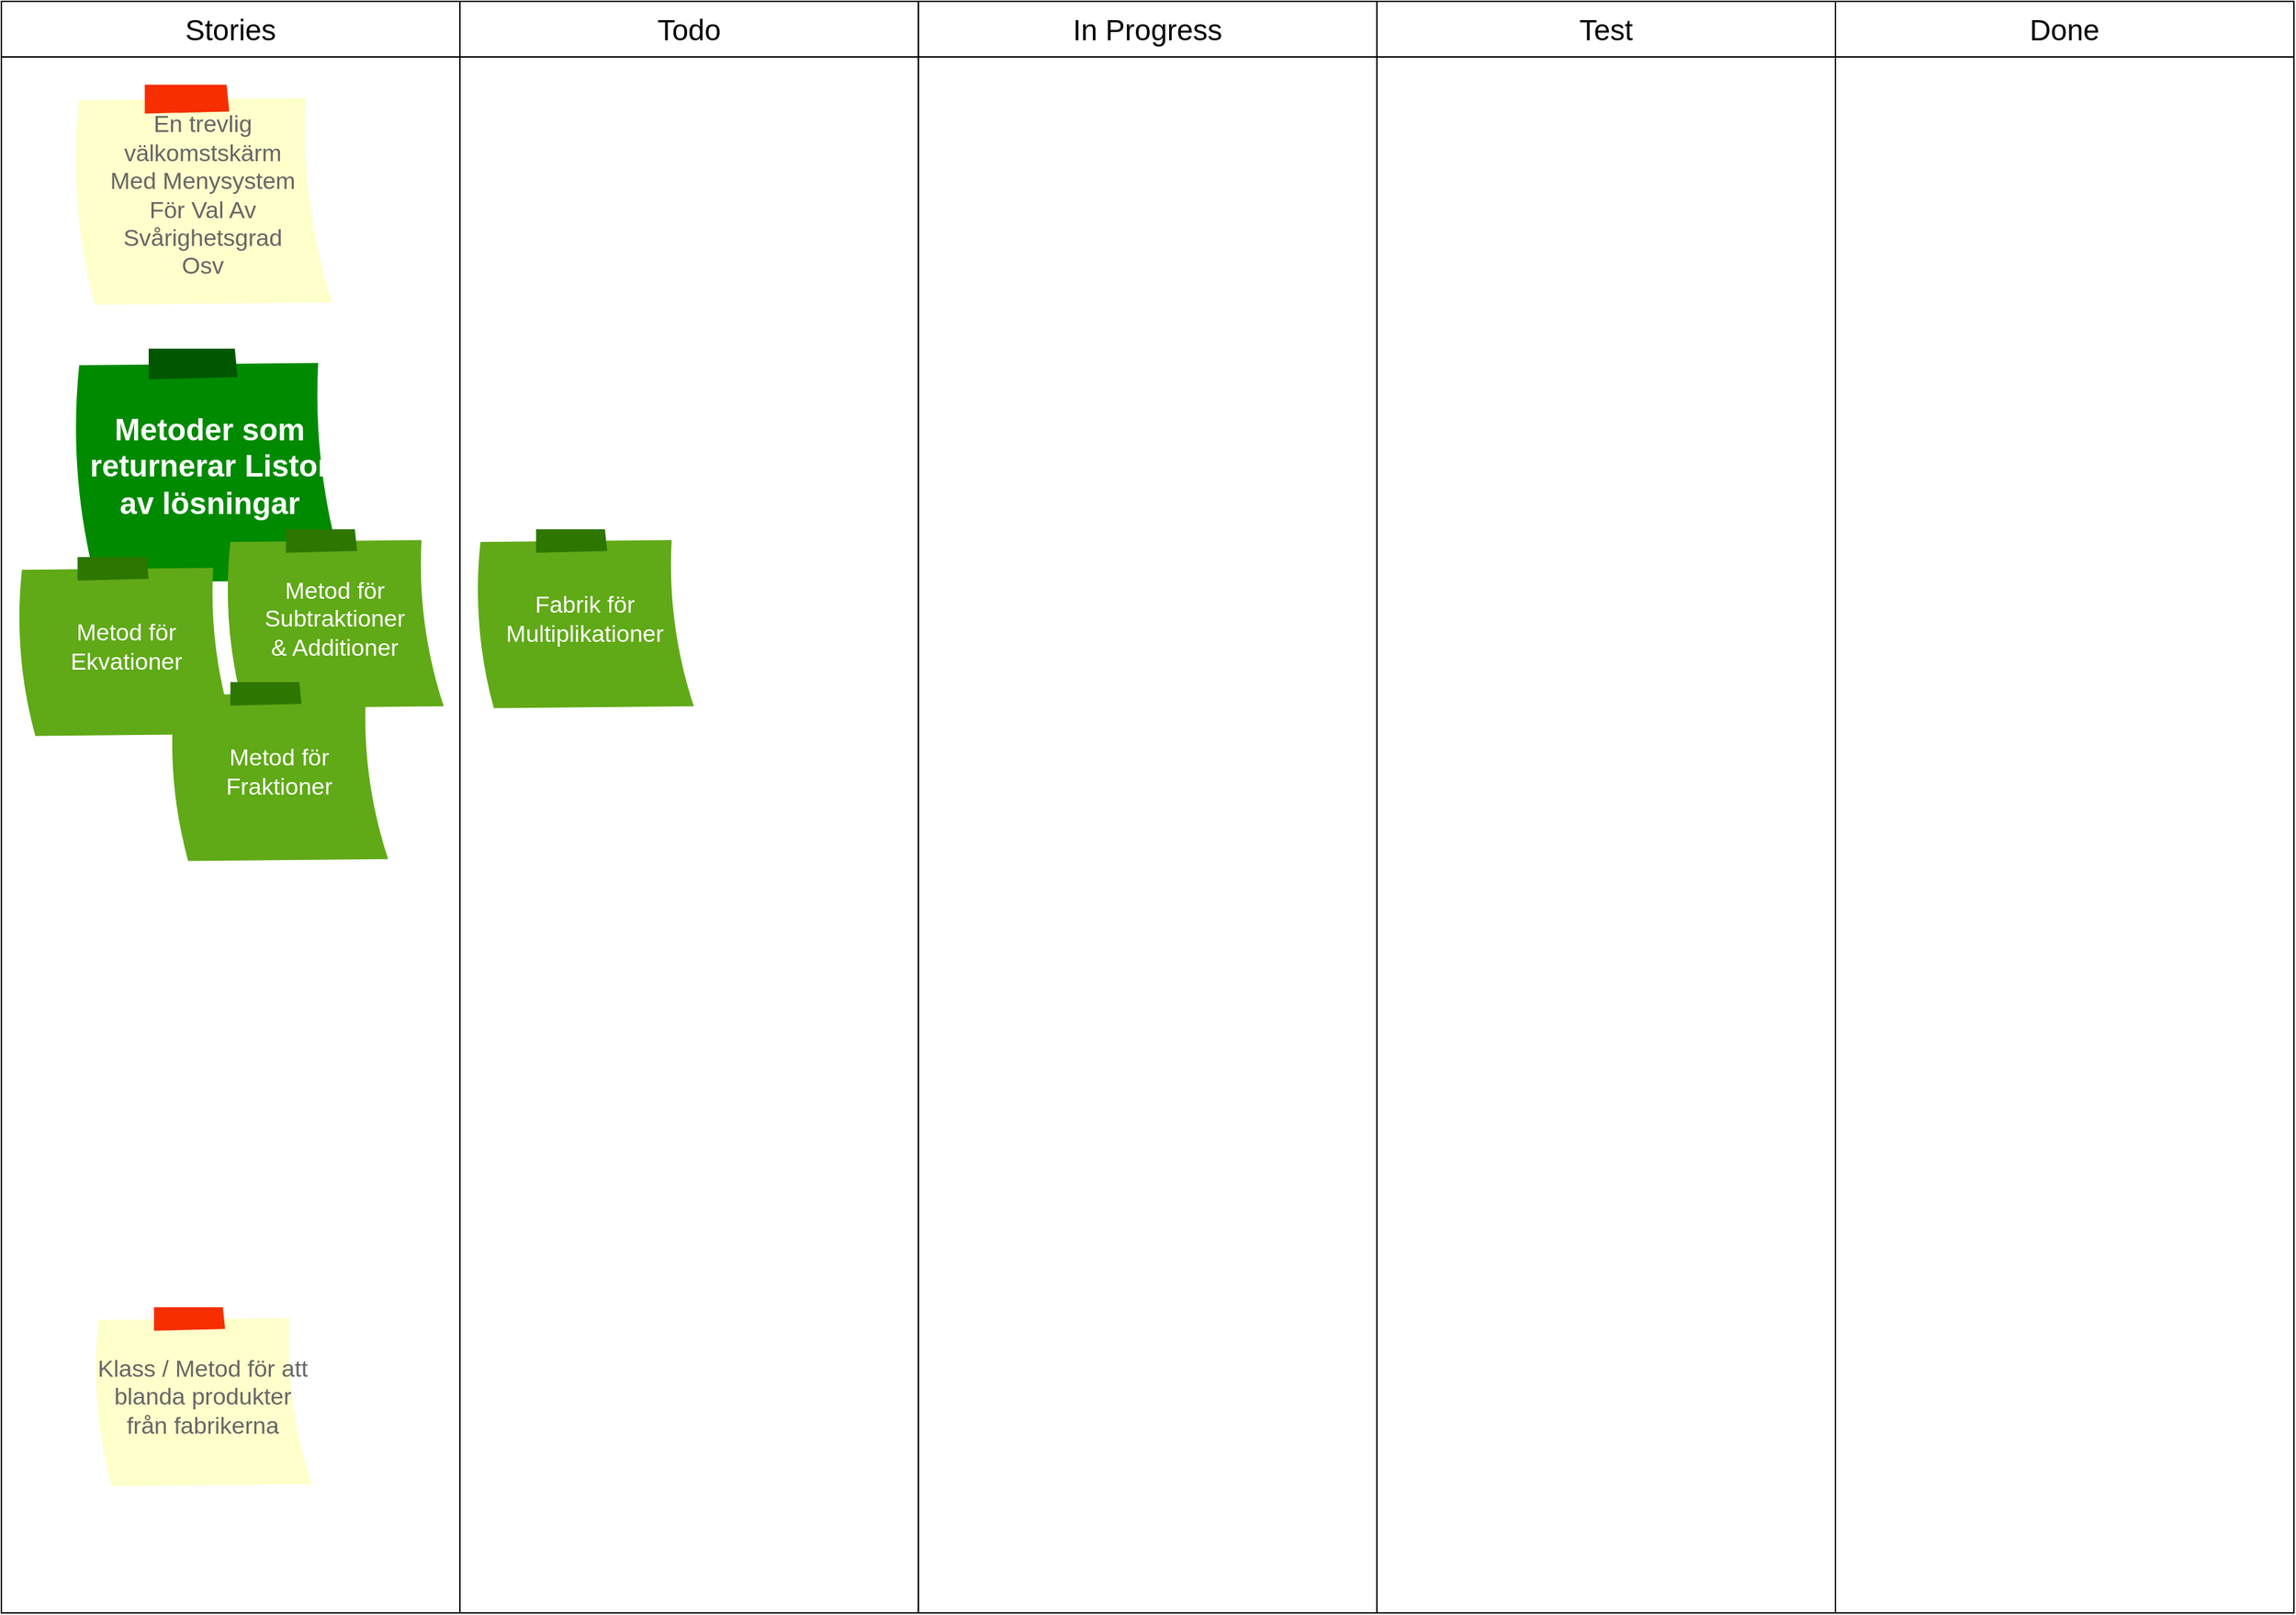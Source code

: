 <mxfile>
    <diagram id="UZQWn7GGHZrxWEEOcVtW" name="Page-1">
        <mxGraphModel dx="1182" dy="869" grid="1" gridSize="10" guides="1" tooltips="1" connect="1" arrows="1" fold="1" page="1" pageScale="1" pageWidth="827" pageHeight="1169" math="0" shadow="0">
            <root>
                <mxCell id="0"/>
                <mxCell id="1" parent="0"/>
                <mxCell id="2" value="" style="shape=table;startSize=0;container=1;collapsible=0;childLayout=tableLayout;" parent="1" vertex="1">
                    <mxGeometry y="40" width="1650" height="1120" as="geometry"/>
                </mxCell>
                <mxCell id="3" value="" style="shape=partialRectangle;collapsible=0;dropTarget=0;pointerEvents=0;fillColor=none;top=0;left=0;bottom=0;right=0;points=[[0,0.5],[1,0.5]];portConstraint=eastwest;" parent="2" vertex="1">
                    <mxGeometry width="1650" height="1120" as="geometry"/>
                </mxCell>
                <mxCell id="4" value="" style="shape=partialRectangle;html=1;whiteSpace=wrap;connectable=0;overflow=hidden;fillColor=none;top=0;left=0;bottom=0;right=0;pointerEvents=1;" parent="3" vertex="1">
                    <mxGeometry width="330" height="1120" as="geometry">
                        <mxRectangle width="330" height="1120" as="alternateBounds"/>
                    </mxGeometry>
                </mxCell>
                <mxCell id="5" value="" style="shape=partialRectangle;html=1;whiteSpace=wrap;connectable=0;overflow=hidden;fillColor=none;top=0;left=0;bottom=0;right=0;pointerEvents=1;" parent="3" vertex="1">
                    <mxGeometry x="330" width="330" height="1120" as="geometry">
                        <mxRectangle width="330" height="1120" as="alternateBounds"/>
                    </mxGeometry>
                </mxCell>
                <mxCell id="6" value="" style="shape=partialRectangle;html=1;whiteSpace=wrap;connectable=0;overflow=hidden;fillColor=none;top=0;left=0;bottom=0;right=0;pointerEvents=1;" parent="3" vertex="1">
                    <mxGeometry x="660" width="330" height="1120" as="geometry">
                        <mxRectangle width="330" height="1120" as="alternateBounds"/>
                    </mxGeometry>
                </mxCell>
                <mxCell id="7" value="" style="shape=partialRectangle;html=1;whiteSpace=wrap;connectable=0;overflow=hidden;fillColor=none;top=0;left=0;bottom=0;right=0;pointerEvents=1;" parent="3" vertex="1">
                    <mxGeometry x="990" width="330" height="1120" as="geometry">
                        <mxRectangle width="330" height="1120" as="alternateBounds"/>
                    </mxGeometry>
                </mxCell>
                <mxCell id="8" value="" style="shape=partialRectangle;html=1;whiteSpace=wrap;connectable=0;overflow=hidden;fillColor=none;top=0;left=0;bottom=0;right=0;pointerEvents=1;" parent="3" vertex="1">
                    <mxGeometry x="1320" width="330" height="1120" as="geometry">
                        <mxRectangle width="330" height="1120" as="alternateBounds"/>
                    </mxGeometry>
                </mxCell>
                <mxCell id="9" value="En trevlig välkomstskärm&lt;br&gt;Med Menysystem &lt;br&gt;För Val Av Svårighetsgrad&lt;br&gt;Osv" style="strokeWidth=1;shadow=0;dashed=0;align=center;html=1;shape=mxgraph.mockup.text.stickyNote2;fontColor=#666666;mainText=;fontSize=17;whiteSpace=wrap;fillColor=#ffffcc;strokeColor=#F62E00;" parent="1" vertex="1">
                    <mxGeometry x="50" y="60" width="190" height="160" as="geometry"/>
                </mxCell>
                <mxCell id="10" value="Fabrik för&lt;br&gt;Multiplikationer" style="strokeWidth=1;shadow=0;dashed=0;align=center;html=1;shape=mxgraph.mockup.text.stickyNote2;fontColor=#ffffff;mainText=;fontSize=17;whiteSpace=wrap;fillColor=#60a917;strokeColor=#2D7600;" parent="1" vertex="1">
                    <mxGeometry x="340" y="380" width="160" height="130" as="geometry"/>
                </mxCell>
                <mxCell id="12" value="&lt;b&gt;&lt;font style=&quot;font-size: 22px&quot;&gt;Metoder som returnerar Listor av lösningar&lt;/font&gt;&lt;/b&gt;" style="strokeWidth=1;shadow=0;dashed=0;align=center;html=1;shape=mxgraph.mockup.text.stickyNote2;mainText=;fontSize=17;whiteSpace=wrap;fillColor=#008a00;strokeColor=#005700;fontColor=#ffffff;" parent="1" vertex="1">
                    <mxGeometry x="50" y="250" width="200" height="170" as="geometry"/>
                </mxCell>
                <mxCell id="14" value="Klass / Metod för att blanda produkter från fabrikerna" style="strokeWidth=1;shadow=0;dashed=0;align=center;html=1;shape=mxgraph.mockup.text.stickyNote2;fontColor=#666666;mainText=;fontSize=17;whiteSpace=wrap;fillColor=#ffffcc;strokeColor=#F62E00;" parent="1" vertex="1">
                    <mxGeometry x="65" y="940" width="160" height="130" as="geometry"/>
                </mxCell>
                <mxCell id="15" value="&lt;font style=&quot;font-size: 21px&quot;&gt;Stories&lt;/font&gt;" style="rounded=0;whiteSpace=wrap;html=1;" vertex="1" parent="1">
                    <mxGeometry width="330" height="40" as="geometry"/>
                </mxCell>
                <mxCell id="16" value="&lt;font style=&quot;font-size: 21px&quot;&gt;Todo&lt;/font&gt;" style="rounded=0;whiteSpace=wrap;html=1;" vertex="1" parent="1">
                    <mxGeometry x="330" width="330" height="40" as="geometry"/>
                </mxCell>
                <mxCell id="17" value="&lt;font style=&quot;font-size: 21px&quot;&gt;Done&lt;/font&gt;" style="rounded=0;whiteSpace=wrap;html=1;" vertex="1" parent="1">
                    <mxGeometry x="1320" width="330" height="40" as="geometry"/>
                </mxCell>
                <mxCell id="18" value="&lt;font style=&quot;font-size: 21px&quot;&gt;Test&lt;/font&gt;" style="rounded=0;whiteSpace=wrap;html=1;" vertex="1" parent="1">
                    <mxGeometry x="990" width="330" height="40" as="geometry"/>
                </mxCell>
                <mxCell id="19" value="&lt;font style=&quot;font-size: 21px&quot;&gt;In Progress&lt;/font&gt;" style="rounded=0;whiteSpace=wrap;html=1;" vertex="1" parent="1">
                    <mxGeometry x="660" width="330" height="40" as="geometry"/>
                </mxCell>
                <mxCell id="11" value="Metod för&lt;br&gt;Subtraktioner&lt;br&gt;&amp;amp; Additioner" style="strokeWidth=1;shadow=0;dashed=0;align=center;html=1;shape=mxgraph.mockup.text.stickyNote2;fontColor=#ffffff;mainText=;fontSize=17;whiteSpace=wrap;fillColor=#60a917;strokeColor=#2D7600;" parent="1" vertex="1">
                    <mxGeometry x="160" y="380" width="160" height="130" as="geometry"/>
                </mxCell>
                <mxCell id="20" value="Metod för&lt;br&gt;Fraktioner" style="strokeWidth=1;shadow=0;dashed=0;align=center;html=1;shape=mxgraph.mockup.text.stickyNote2;fontColor=#ffffff;mainText=;fontSize=17;whiteSpace=wrap;fillColor=#60a917;strokeColor=#2D7600;" vertex="1" parent="1">
                    <mxGeometry x="120" y="490" width="160" height="130" as="geometry"/>
                </mxCell>
                <mxCell id="13" value="Metod för &lt;br&gt;Ekvationer" style="strokeWidth=1;shadow=0;dashed=0;align=center;html=1;shape=mxgraph.mockup.text.stickyNote2;fontColor=#ffffff;mainText=;fontSize=17;whiteSpace=wrap;fillColor=#60a917;strokeColor=#2D7600;" parent="1" vertex="1">
                    <mxGeometry x="10" y="400" width="160" height="130" as="geometry"/>
                </mxCell>
            </root>
        </mxGraphModel>
    </diagram>
</mxfile>